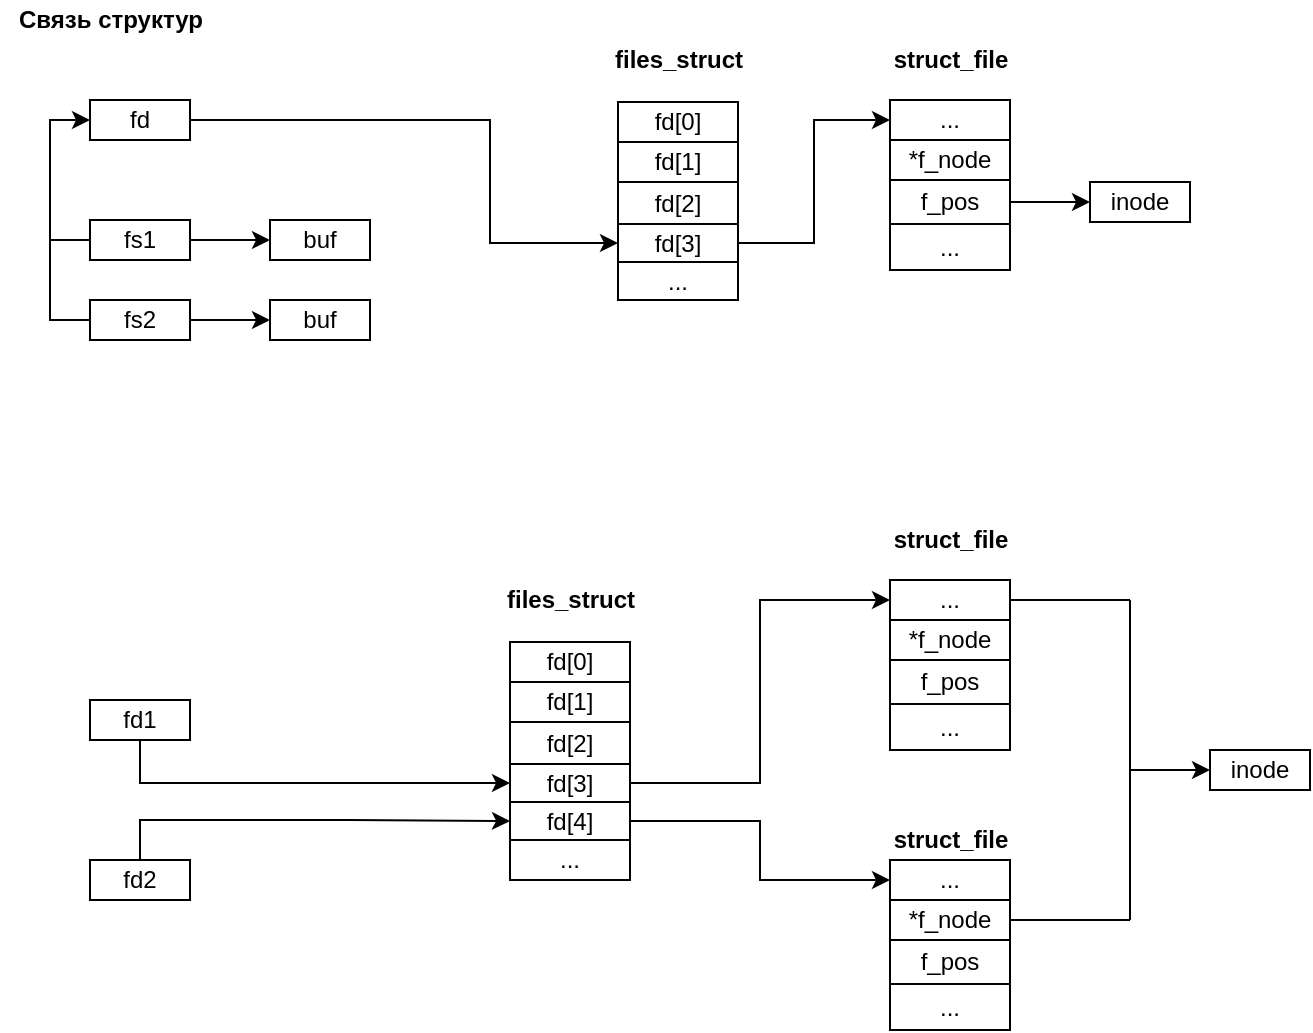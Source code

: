 <mxfile version="14.6.13" type="device" pages="3"><diagram id="2gVd70TaaGNS4dvdO2-e" name="Страница 1"><mxGraphModel dx="768" dy="448" grid="1" gridSize="10" guides="1" tooltips="1" connect="1" arrows="1" fold="1" page="1" pageScale="1" pageWidth="827" pageHeight="1169" math="0" shadow="0"><root><mxCell id="0"/><mxCell id="1" parent="0"/><mxCell id="AaHVjZUWRBwvO6a2Hzch-28" style="edgeStyle=orthogonalEdgeStyle;rounded=0;orthogonalLoop=1;jettySize=auto;html=1;entryX=0;entryY=0.5;entryDx=0;entryDy=0;" edge="1" parent="1" source="AaHVjZUWRBwvO6a2Hzch-1" target="AaHVjZUWRBwvO6a2Hzch-14"><mxGeometry relative="1" as="geometry"><Array as="points"><mxPoint x="320" y="90"/><mxPoint x="320" y="152"/></Array></mxGeometry></mxCell><mxCell id="AaHVjZUWRBwvO6a2Hzch-1" value="fd" style="rounded=0;whiteSpace=wrap;html=1;" vertex="1" parent="1"><mxGeometry x="120" y="80" width="50" height="20" as="geometry"/></mxCell><mxCell id="AaHVjZUWRBwvO6a2Hzch-31" style="edgeStyle=orthogonalEdgeStyle;rounded=0;orthogonalLoop=1;jettySize=auto;html=1;entryX=0;entryY=0.5;entryDx=0;entryDy=0;" edge="1" parent="1" source="AaHVjZUWRBwvO6a2Hzch-2" target="AaHVjZUWRBwvO6a2Hzch-3"><mxGeometry relative="1" as="geometry"/></mxCell><mxCell id="AaHVjZUWRBwvO6a2Hzch-2" value="fs1" style="rounded=0;whiteSpace=wrap;html=1;" vertex="1" parent="1"><mxGeometry x="120" y="140" width="50" height="20" as="geometry"/></mxCell><mxCell id="AaHVjZUWRBwvO6a2Hzch-3" value="buf" style="rounded=0;whiteSpace=wrap;html=1;" vertex="1" parent="1"><mxGeometry x="210" y="140" width="50" height="20" as="geometry"/></mxCell><mxCell id="AaHVjZUWRBwvO6a2Hzch-29" style="edgeStyle=orthogonalEdgeStyle;rounded=0;orthogonalLoop=1;jettySize=auto;html=1;entryX=0;entryY=0.5;entryDx=0;entryDy=0;" edge="1" parent="1" source="AaHVjZUWRBwvO6a2Hzch-4" target="AaHVjZUWRBwvO6a2Hzch-1"><mxGeometry relative="1" as="geometry"><Array as="points"><mxPoint x="100" y="190"/><mxPoint x="100" y="90"/></Array></mxGeometry></mxCell><mxCell id="AaHVjZUWRBwvO6a2Hzch-32" style="edgeStyle=orthogonalEdgeStyle;rounded=0;orthogonalLoop=1;jettySize=auto;html=1;entryX=0;entryY=0.5;entryDx=0;entryDy=0;" edge="1" parent="1" source="AaHVjZUWRBwvO6a2Hzch-4" target="AaHVjZUWRBwvO6a2Hzch-6"><mxGeometry relative="1" as="geometry"/></mxCell><mxCell id="AaHVjZUWRBwvO6a2Hzch-4" value="fs2" style="rounded=0;whiteSpace=wrap;html=1;" vertex="1" parent="1"><mxGeometry x="120" y="180" width="50" height="20" as="geometry"/></mxCell><mxCell id="AaHVjZUWRBwvO6a2Hzch-5" value="inode" style="rounded=0;whiteSpace=wrap;html=1;" vertex="1" parent="1"><mxGeometry x="620" y="121" width="50" height="20" as="geometry"/></mxCell><mxCell id="AaHVjZUWRBwvO6a2Hzch-6" value="buf" style="rounded=0;whiteSpace=wrap;html=1;" vertex="1" parent="1"><mxGeometry x="210" y="180" width="50" height="20" as="geometry"/></mxCell><mxCell id="AaHVjZUWRBwvO6a2Hzch-7" value="" style="shape=table;html=1;whiteSpace=wrap;startSize=0;container=1;collapsible=0;childLayout=tableLayout;" vertex="1" parent="1"><mxGeometry x="384" y="81" width="60" height="99" as="geometry"/></mxCell><mxCell id="AaHVjZUWRBwvO6a2Hzch-8" value="" style="shape=partialRectangle;html=1;whiteSpace=wrap;collapsible=0;dropTarget=0;pointerEvents=0;fillColor=none;top=0;left=0;bottom=0;right=0;points=[[0,0.5],[1,0.5]];portConstraint=eastwest;" vertex="1" parent="AaHVjZUWRBwvO6a2Hzch-7"><mxGeometry width="60" height="20" as="geometry"/></mxCell><mxCell id="AaHVjZUWRBwvO6a2Hzch-9" value="fd[0]" style="shape=partialRectangle;html=1;whiteSpace=wrap;connectable=0;overflow=hidden;fillColor=none;top=0;left=0;bottom=0;right=0;" vertex="1" parent="AaHVjZUWRBwvO6a2Hzch-8"><mxGeometry width="60" height="20" as="geometry"/></mxCell><mxCell id="AaHVjZUWRBwvO6a2Hzch-10" value="" style="shape=partialRectangle;html=1;whiteSpace=wrap;collapsible=0;dropTarget=0;pointerEvents=0;fillColor=none;top=0;left=0;bottom=0;right=0;points=[[0,0.5],[1,0.5]];portConstraint=eastwest;" vertex="1" parent="AaHVjZUWRBwvO6a2Hzch-7"><mxGeometry y="20" width="60" height="20" as="geometry"/></mxCell><mxCell id="AaHVjZUWRBwvO6a2Hzch-11" value="fd[1]" style="shape=partialRectangle;html=1;whiteSpace=wrap;connectable=0;overflow=hidden;fillColor=none;top=0;left=0;bottom=0;right=0;" vertex="1" parent="AaHVjZUWRBwvO6a2Hzch-10"><mxGeometry width="60" height="20" as="geometry"/></mxCell><mxCell id="AaHVjZUWRBwvO6a2Hzch-12" value="" style="shape=partialRectangle;html=1;whiteSpace=wrap;collapsible=0;dropTarget=0;pointerEvents=0;fillColor=none;top=0;left=0;bottom=0;right=0;points=[[0,0.5],[1,0.5]];portConstraint=eastwest;" vertex="1" parent="AaHVjZUWRBwvO6a2Hzch-7"><mxGeometry y="40" width="60" height="21" as="geometry"/></mxCell><mxCell id="AaHVjZUWRBwvO6a2Hzch-13" value="fd[2]" style="shape=partialRectangle;html=1;whiteSpace=wrap;connectable=0;overflow=hidden;fillColor=none;top=0;left=0;bottom=0;right=0;" vertex="1" parent="AaHVjZUWRBwvO6a2Hzch-12"><mxGeometry width="60" height="21" as="geometry"/></mxCell><mxCell id="AaHVjZUWRBwvO6a2Hzch-14" value="" style="shape=partialRectangle;html=1;whiteSpace=wrap;collapsible=0;dropTarget=0;pointerEvents=0;fillColor=none;top=0;left=0;bottom=0;right=0;points=[[0,0.5],[1,0.5]];portConstraint=eastwest;" vertex="1" parent="AaHVjZUWRBwvO6a2Hzch-7"><mxGeometry y="61" width="60" height="19" as="geometry"/></mxCell><mxCell id="AaHVjZUWRBwvO6a2Hzch-15" value="fd[3]" style="shape=partialRectangle;html=1;whiteSpace=wrap;connectable=0;overflow=hidden;fillColor=none;top=0;left=0;bottom=0;right=0;" vertex="1" parent="AaHVjZUWRBwvO6a2Hzch-14"><mxGeometry width="60" height="19" as="geometry"/></mxCell><mxCell id="AaHVjZUWRBwvO6a2Hzch-26" style="shape=partialRectangle;html=1;whiteSpace=wrap;collapsible=0;dropTarget=0;pointerEvents=0;fillColor=none;top=0;left=0;bottom=0;right=0;points=[[0,0.5],[1,0.5]];portConstraint=eastwest;" vertex="1" parent="AaHVjZUWRBwvO6a2Hzch-7"><mxGeometry y="80" width="60" height="19" as="geometry"/></mxCell><mxCell id="AaHVjZUWRBwvO6a2Hzch-27" value="..." style="shape=partialRectangle;html=1;whiteSpace=wrap;connectable=0;overflow=hidden;fillColor=none;top=0;left=0;bottom=0;right=0;" vertex="1" parent="AaHVjZUWRBwvO6a2Hzch-26"><mxGeometry width="60" height="19" as="geometry"/></mxCell><mxCell id="AaHVjZUWRBwvO6a2Hzch-30" value="" style="endArrow=none;html=1;" edge="1" parent="1"><mxGeometry width="50" height="50" relative="1" as="geometry"><mxPoint x="100" y="150" as="sourcePoint"/><mxPoint x="120" y="150" as="targetPoint"/></mxGeometry></mxCell><mxCell id="AaHVjZUWRBwvO6a2Hzch-33" value="" style="shape=table;html=1;whiteSpace=wrap;startSize=0;container=1;collapsible=0;childLayout=tableLayout;" vertex="1" parent="1"><mxGeometry x="520" y="80" width="60" height="85" as="geometry"/></mxCell><mxCell id="AaHVjZUWRBwvO6a2Hzch-34" value="" style="shape=partialRectangle;html=1;whiteSpace=wrap;collapsible=0;dropTarget=0;pointerEvents=0;fillColor=none;top=0;left=0;bottom=0;right=0;points=[[0,0.5],[1,0.5]];portConstraint=eastwest;" vertex="1" parent="AaHVjZUWRBwvO6a2Hzch-33"><mxGeometry width="60" height="20" as="geometry"/></mxCell><mxCell id="AaHVjZUWRBwvO6a2Hzch-35" value="..." style="shape=partialRectangle;html=1;whiteSpace=wrap;connectable=0;overflow=hidden;fillColor=none;top=0;left=0;bottom=0;right=0;" vertex="1" parent="AaHVjZUWRBwvO6a2Hzch-34"><mxGeometry width="60" height="20" as="geometry"/></mxCell><mxCell id="AaHVjZUWRBwvO6a2Hzch-36" value="" style="shape=partialRectangle;html=1;whiteSpace=wrap;collapsible=0;dropTarget=0;pointerEvents=0;fillColor=none;top=0;left=0;bottom=0;right=0;points=[[0,0.5],[1,0.5]];portConstraint=eastwest;" vertex="1" parent="AaHVjZUWRBwvO6a2Hzch-33"><mxGeometry y="20" width="60" height="20" as="geometry"/></mxCell><mxCell id="AaHVjZUWRBwvO6a2Hzch-37" value="*f_node" style="shape=partialRectangle;html=1;whiteSpace=wrap;connectable=0;overflow=hidden;fillColor=none;top=0;left=0;bottom=0;right=0;" vertex="1" parent="AaHVjZUWRBwvO6a2Hzch-36"><mxGeometry width="60" height="20" as="geometry"/></mxCell><mxCell id="AaHVjZUWRBwvO6a2Hzch-38" value="" style="shape=partialRectangle;html=1;whiteSpace=wrap;collapsible=0;dropTarget=0;pointerEvents=0;fillColor=none;top=0;left=0;bottom=0;right=0;points=[[0,0.5],[1,0.5]];portConstraint=eastwest;" vertex="1" parent="AaHVjZUWRBwvO6a2Hzch-33"><mxGeometry y="40" width="60" height="22" as="geometry"/></mxCell><mxCell id="AaHVjZUWRBwvO6a2Hzch-39" value="f_pos" style="shape=partialRectangle;html=1;whiteSpace=wrap;connectable=0;overflow=hidden;fillColor=none;top=0;left=0;bottom=0;right=0;" vertex="1" parent="AaHVjZUWRBwvO6a2Hzch-38"><mxGeometry width="60" height="22" as="geometry"/></mxCell><mxCell id="AaHVjZUWRBwvO6a2Hzch-40" value="" style="shape=partialRectangle;html=1;whiteSpace=wrap;collapsible=0;dropTarget=0;pointerEvents=0;fillColor=none;top=0;left=0;bottom=0;right=0;points=[[0,0.5],[1,0.5]];portConstraint=eastwest;" vertex="1" parent="AaHVjZUWRBwvO6a2Hzch-33"><mxGeometry y="62" width="60" height="23" as="geometry"/></mxCell><mxCell id="AaHVjZUWRBwvO6a2Hzch-41" value="..." style="shape=partialRectangle;html=1;whiteSpace=wrap;connectable=0;overflow=hidden;fillColor=none;top=0;left=0;bottom=0;right=0;" vertex="1" parent="AaHVjZUWRBwvO6a2Hzch-40"><mxGeometry width="60" height="23" as="geometry"/></mxCell><mxCell id="AaHVjZUWRBwvO6a2Hzch-42" style="edgeStyle=orthogonalEdgeStyle;rounded=0;orthogonalLoop=1;jettySize=auto;html=1;entryX=0;entryY=0.5;entryDx=0;entryDy=0;" edge="1" parent="1" source="AaHVjZUWRBwvO6a2Hzch-14" target="AaHVjZUWRBwvO6a2Hzch-34"><mxGeometry relative="1" as="geometry"/></mxCell><mxCell id="AaHVjZUWRBwvO6a2Hzch-43" style="edgeStyle=orthogonalEdgeStyle;rounded=0;orthogonalLoop=1;jettySize=auto;html=1;entryX=0;entryY=0.5;entryDx=0;entryDy=0;" edge="1" parent="1" source="AaHVjZUWRBwvO6a2Hzch-38" target="AaHVjZUWRBwvO6a2Hzch-5"><mxGeometry relative="1" as="geometry"/></mxCell><mxCell id="AaHVjZUWRBwvO6a2Hzch-44" value="&lt;b&gt;files_struct&lt;/b&gt;" style="text;html=1;align=center;verticalAlign=middle;resizable=0;points=[];autosize=1;strokeColor=none;" vertex="1" parent="1"><mxGeometry x="374" y="50" width="80" height="20" as="geometry"/></mxCell><mxCell id="AaHVjZUWRBwvO6a2Hzch-45" value="&lt;b&gt;struct_file&lt;/b&gt;" style="text;html=1;align=center;verticalAlign=middle;resizable=0;points=[];autosize=1;strokeColor=none;" vertex="1" parent="1"><mxGeometry x="515" y="50" width="70" height="20" as="geometry"/></mxCell><mxCell id="AaHVjZUWRBwvO6a2Hzch-46" value="&lt;b&gt;Связь структур&lt;/b&gt;" style="text;html=1;align=center;verticalAlign=middle;resizable=0;points=[];autosize=1;strokeColor=none;" vertex="1" parent="1"><mxGeometry x="75" y="30" width="110" height="20" as="geometry"/></mxCell><mxCell id="YyN46h5gUChqeuRKcCff-2" value="" style="shape=table;html=1;whiteSpace=wrap;startSize=0;container=1;collapsible=0;childLayout=tableLayout;" vertex="1" parent="1"><mxGeometry x="520" y="320" width="60" height="85" as="geometry"/></mxCell><mxCell id="YyN46h5gUChqeuRKcCff-3" value="" style="shape=partialRectangle;html=1;whiteSpace=wrap;collapsible=0;dropTarget=0;pointerEvents=0;fillColor=none;top=0;left=0;bottom=0;right=0;points=[[0,0.5],[1,0.5]];portConstraint=eastwest;" vertex="1" parent="YyN46h5gUChqeuRKcCff-2"><mxGeometry width="60" height="20" as="geometry"/></mxCell><mxCell id="YyN46h5gUChqeuRKcCff-4" value="..." style="shape=partialRectangle;html=1;whiteSpace=wrap;connectable=0;overflow=hidden;fillColor=none;top=0;left=0;bottom=0;right=0;" vertex="1" parent="YyN46h5gUChqeuRKcCff-3"><mxGeometry width="60" height="20" as="geometry"/></mxCell><mxCell id="YyN46h5gUChqeuRKcCff-5" value="" style="shape=partialRectangle;html=1;whiteSpace=wrap;collapsible=0;dropTarget=0;pointerEvents=0;fillColor=none;top=0;left=0;bottom=0;right=0;points=[[0,0.5],[1,0.5]];portConstraint=eastwest;" vertex="1" parent="YyN46h5gUChqeuRKcCff-2"><mxGeometry y="20" width="60" height="20" as="geometry"/></mxCell><mxCell id="YyN46h5gUChqeuRKcCff-6" value="*f_node" style="shape=partialRectangle;html=1;whiteSpace=wrap;connectable=0;overflow=hidden;fillColor=none;top=0;left=0;bottom=0;right=0;" vertex="1" parent="YyN46h5gUChqeuRKcCff-5"><mxGeometry width="60" height="20" as="geometry"/></mxCell><mxCell id="YyN46h5gUChqeuRKcCff-7" value="" style="shape=partialRectangle;html=1;whiteSpace=wrap;collapsible=0;dropTarget=0;pointerEvents=0;fillColor=none;top=0;left=0;bottom=0;right=0;points=[[0,0.5],[1,0.5]];portConstraint=eastwest;" vertex="1" parent="YyN46h5gUChqeuRKcCff-2"><mxGeometry y="40" width="60" height="22" as="geometry"/></mxCell><mxCell id="YyN46h5gUChqeuRKcCff-8" value="f_pos" style="shape=partialRectangle;html=1;whiteSpace=wrap;connectable=0;overflow=hidden;fillColor=none;top=0;left=0;bottom=0;right=0;" vertex="1" parent="YyN46h5gUChqeuRKcCff-7"><mxGeometry width="60" height="22" as="geometry"/></mxCell><mxCell id="YyN46h5gUChqeuRKcCff-9" value="" style="shape=partialRectangle;html=1;whiteSpace=wrap;collapsible=0;dropTarget=0;pointerEvents=0;fillColor=none;top=0;left=0;bottom=0;right=0;points=[[0,0.5],[1,0.5]];portConstraint=eastwest;" vertex="1" parent="YyN46h5gUChqeuRKcCff-2"><mxGeometry y="62" width="60" height="23" as="geometry"/></mxCell><mxCell id="YyN46h5gUChqeuRKcCff-10" value="..." style="shape=partialRectangle;html=1;whiteSpace=wrap;connectable=0;overflow=hidden;fillColor=none;top=0;left=0;bottom=0;right=0;" vertex="1" parent="YyN46h5gUChqeuRKcCff-9"><mxGeometry width="60" height="23" as="geometry"/></mxCell><mxCell id="YyN46h5gUChqeuRKcCff-12" value="" style="shape=table;html=1;whiteSpace=wrap;startSize=0;container=1;collapsible=0;childLayout=tableLayout;" vertex="1" parent="1"><mxGeometry x="520" y="460" width="60" height="85" as="geometry"/></mxCell><mxCell id="YyN46h5gUChqeuRKcCff-13" value="" style="shape=partialRectangle;html=1;whiteSpace=wrap;collapsible=0;dropTarget=0;pointerEvents=0;fillColor=none;top=0;left=0;bottom=0;right=0;points=[[0,0.5],[1,0.5]];portConstraint=eastwest;" vertex="1" parent="YyN46h5gUChqeuRKcCff-12"><mxGeometry width="60" height="20" as="geometry"/></mxCell><mxCell id="YyN46h5gUChqeuRKcCff-14" value="..." style="shape=partialRectangle;html=1;whiteSpace=wrap;connectable=0;overflow=hidden;fillColor=none;top=0;left=0;bottom=0;right=0;" vertex="1" parent="YyN46h5gUChqeuRKcCff-13"><mxGeometry width="60" height="20" as="geometry"/></mxCell><mxCell id="YyN46h5gUChqeuRKcCff-15" value="" style="shape=partialRectangle;html=1;whiteSpace=wrap;collapsible=0;dropTarget=0;pointerEvents=0;fillColor=none;top=0;left=0;bottom=0;right=0;points=[[0,0.5],[1,0.5]];portConstraint=eastwest;" vertex="1" parent="YyN46h5gUChqeuRKcCff-12"><mxGeometry y="20" width="60" height="20" as="geometry"/></mxCell><mxCell id="YyN46h5gUChqeuRKcCff-16" value="*f_node" style="shape=partialRectangle;html=1;whiteSpace=wrap;connectable=0;overflow=hidden;fillColor=none;top=0;left=0;bottom=0;right=0;" vertex="1" parent="YyN46h5gUChqeuRKcCff-15"><mxGeometry width="60" height="20" as="geometry"/></mxCell><mxCell id="YyN46h5gUChqeuRKcCff-17" value="" style="shape=partialRectangle;html=1;whiteSpace=wrap;collapsible=0;dropTarget=0;pointerEvents=0;fillColor=none;top=0;left=0;bottom=0;right=0;points=[[0,0.5],[1,0.5]];portConstraint=eastwest;" vertex="1" parent="YyN46h5gUChqeuRKcCff-12"><mxGeometry y="40" width="60" height="22" as="geometry"/></mxCell><mxCell id="YyN46h5gUChqeuRKcCff-18" value="f_pos" style="shape=partialRectangle;html=1;whiteSpace=wrap;connectable=0;overflow=hidden;fillColor=none;top=0;left=0;bottom=0;right=0;" vertex="1" parent="YyN46h5gUChqeuRKcCff-17"><mxGeometry width="60" height="22" as="geometry"/></mxCell><mxCell id="YyN46h5gUChqeuRKcCff-19" value="" style="shape=partialRectangle;html=1;whiteSpace=wrap;collapsible=0;dropTarget=0;pointerEvents=0;fillColor=none;top=0;left=0;bottom=0;right=0;points=[[0,0.5],[1,0.5]];portConstraint=eastwest;" vertex="1" parent="YyN46h5gUChqeuRKcCff-12"><mxGeometry y="62" width="60" height="23" as="geometry"/></mxCell><mxCell id="YyN46h5gUChqeuRKcCff-20" value="..." style="shape=partialRectangle;html=1;whiteSpace=wrap;connectable=0;overflow=hidden;fillColor=none;top=0;left=0;bottom=0;right=0;" vertex="1" parent="YyN46h5gUChqeuRKcCff-19"><mxGeometry width="60" height="23" as="geometry"/></mxCell><mxCell id="YyN46h5gUChqeuRKcCff-22" value="&lt;b&gt;struct_file&lt;/b&gt;" style="text;html=1;align=center;verticalAlign=middle;resizable=0;points=[];autosize=1;strokeColor=none;" vertex="1" parent="1"><mxGeometry x="515" y="290" width="70" height="20" as="geometry"/></mxCell><mxCell id="YyN46h5gUChqeuRKcCff-23" value="&lt;b&gt;struct_file&lt;/b&gt;" style="text;html=1;align=center;verticalAlign=middle;resizable=0;points=[];autosize=1;strokeColor=none;" vertex="1" parent="1"><mxGeometry x="515" y="440" width="70" height="20" as="geometry"/></mxCell><mxCell id="YyN46h5gUChqeuRKcCff-24" value="" style="shape=table;html=1;whiteSpace=wrap;startSize=0;container=1;collapsible=0;childLayout=tableLayout;" vertex="1" parent="1"><mxGeometry x="330" y="351" width="60" height="119" as="geometry"/></mxCell><mxCell id="YyN46h5gUChqeuRKcCff-25" value="" style="shape=partialRectangle;html=1;whiteSpace=wrap;collapsible=0;dropTarget=0;pointerEvents=0;fillColor=none;top=0;left=0;bottom=0;right=0;points=[[0,0.5],[1,0.5]];portConstraint=eastwest;" vertex="1" parent="YyN46h5gUChqeuRKcCff-24"><mxGeometry width="60" height="20" as="geometry"/></mxCell><mxCell id="YyN46h5gUChqeuRKcCff-26" value="fd[0]" style="shape=partialRectangle;html=1;whiteSpace=wrap;connectable=0;overflow=hidden;fillColor=none;top=0;left=0;bottom=0;right=0;" vertex="1" parent="YyN46h5gUChqeuRKcCff-25"><mxGeometry width="60" height="20" as="geometry"/></mxCell><mxCell id="YyN46h5gUChqeuRKcCff-27" value="" style="shape=partialRectangle;html=1;whiteSpace=wrap;collapsible=0;dropTarget=0;pointerEvents=0;fillColor=none;top=0;left=0;bottom=0;right=0;points=[[0,0.5],[1,0.5]];portConstraint=eastwest;" vertex="1" parent="YyN46h5gUChqeuRKcCff-24"><mxGeometry y="20" width="60" height="20" as="geometry"/></mxCell><mxCell id="YyN46h5gUChqeuRKcCff-28" value="fd[1]" style="shape=partialRectangle;html=1;whiteSpace=wrap;connectable=0;overflow=hidden;fillColor=none;top=0;left=0;bottom=0;right=0;" vertex="1" parent="YyN46h5gUChqeuRKcCff-27"><mxGeometry width="60" height="20" as="geometry"/></mxCell><mxCell id="YyN46h5gUChqeuRKcCff-29" value="" style="shape=partialRectangle;html=1;whiteSpace=wrap;collapsible=0;dropTarget=0;pointerEvents=0;fillColor=none;top=0;left=0;bottom=0;right=0;points=[[0,0.5],[1,0.5]];portConstraint=eastwest;" vertex="1" parent="YyN46h5gUChqeuRKcCff-24"><mxGeometry y="40" width="60" height="21" as="geometry"/></mxCell><mxCell id="YyN46h5gUChqeuRKcCff-30" value="fd[2]" style="shape=partialRectangle;html=1;whiteSpace=wrap;connectable=0;overflow=hidden;fillColor=none;top=0;left=0;bottom=0;right=0;" vertex="1" parent="YyN46h5gUChqeuRKcCff-29"><mxGeometry width="60" height="21" as="geometry"/></mxCell><mxCell id="YyN46h5gUChqeuRKcCff-31" value="" style="shape=partialRectangle;html=1;whiteSpace=wrap;collapsible=0;dropTarget=0;pointerEvents=0;fillColor=none;top=0;left=0;bottom=0;right=0;points=[[0,0.5],[1,0.5]];portConstraint=eastwest;" vertex="1" parent="YyN46h5gUChqeuRKcCff-24"><mxGeometry y="61" width="60" height="19" as="geometry"/></mxCell><mxCell id="YyN46h5gUChqeuRKcCff-32" value="fd[3]" style="shape=partialRectangle;html=1;whiteSpace=wrap;connectable=0;overflow=hidden;fillColor=none;top=0;left=0;bottom=0;right=0;" vertex="1" parent="YyN46h5gUChqeuRKcCff-31"><mxGeometry width="60" height="19" as="geometry"/></mxCell><mxCell id="YyN46h5gUChqeuRKcCff-33" style="shape=partialRectangle;html=1;whiteSpace=wrap;collapsible=0;dropTarget=0;pointerEvents=0;fillColor=none;top=0;left=0;bottom=0;right=0;points=[[0,0.5],[1,0.5]];portConstraint=eastwest;" vertex="1" parent="YyN46h5gUChqeuRKcCff-24"><mxGeometry y="80" width="60" height="19" as="geometry"/></mxCell><mxCell id="YyN46h5gUChqeuRKcCff-34" value="fd[4]" style="shape=partialRectangle;html=1;whiteSpace=wrap;connectable=0;overflow=hidden;fillColor=none;top=0;left=0;bottom=0;right=0;" vertex="1" parent="YyN46h5gUChqeuRKcCff-33"><mxGeometry width="60" height="19" as="geometry"/></mxCell><mxCell id="YyN46h5gUChqeuRKcCff-36" style="shape=partialRectangle;html=1;whiteSpace=wrap;collapsible=0;dropTarget=0;pointerEvents=0;fillColor=none;top=0;left=0;bottom=0;right=0;points=[[0,0.5],[1,0.5]];portConstraint=eastwest;" vertex="1" parent="YyN46h5gUChqeuRKcCff-24"><mxGeometry y="99" width="60" height="20" as="geometry"/></mxCell><mxCell id="YyN46h5gUChqeuRKcCff-37" value="..." style="shape=partialRectangle;html=1;whiteSpace=wrap;connectable=0;overflow=hidden;fillColor=none;top=0;left=0;bottom=0;right=0;" vertex="1" parent="YyN46h5gUChqeuRKcCff-36"><mxGeometry width="60" height="20" as="geometry"/></mxCell><mxCell id="YyN46h5gUChqeuRKcCff-35" value="&lt;b&gt;files_struct&lt;/b&gt;" style="text;html=1;align=center;verticalAlign=middle;resizable=0;points=[];autosize=1;strokeColor=none;" vertex="1" parent="1"><mxGeometry x="320" y="320" width="80" height="20" as="geometry"/></mxCell><mxCell id="YyN46h5gUChqeuRKcCff-38" style="edgeStyle=orthogonalEdgeStyle;rounded=0;orthogonalLoop=1;jettySize=auto;html=1;entryX=0;entryY=0.5;entryDx=0;entryDy=0;" edge="1" parent="1" source="YyN46h5gUChqeuRKcCff-31" target="YyN46h5gUChqeuRKcCff-3"><mxGeometry relative="1" as="geometry"/></mxCell><mxCell id="YyN46h5gUChqeuRKcCff-39" style="edgeStyle=orthogonalEdgeStyle;rounded=0;orthogonalLoop=1;jettySize=auto;html=1;entryX=0;entryY=0.5;entryDx=0;entryDy=0;" edge="1" parent="1" source="YyN46h5gUChqeuRKcCff-33" target="YyN46h5gUChqeuRKcCff-13"><mxGeometry relative="1" as="geometry"/></mxCell><mxCell id="YyN46h5gUChqeuRKcCff-40" value="inode" style="rounded=0;whiteSpace=wrap;html=1;" vertex="1" parent="1"><mxGeometry x="680" y="405" width="50" height="20" as="geometry"/></mxCell><mxCell id="YyN46h5gUChqeuRKcCff-41" value="" style="endArrow=none;html=1;" edge="1" parent="1"><mxGeometry width="50" height="50" relative="1" as="geometry"><mxPoint x="640" y="490" as="sourcePoint"/><mxPoint x="640" y="330" as="targetPoint"/></mxGeometry></mxCell><mxCell id="YyN46h5gUChqeuRKcCff-42" value="" style="endArrow=none;html=1;exitX=1;exitY=0.5;exitDx=0;exitDy=0;" edge="1" parent="1" source="YyN46h5gUChqeuRKcCff-3"><mxGeometry width="50" height="50" relative="1" as="geometry"><mxPoint x="380" y="410" as="sourcePoint"/><mxPoint x="640" y="330" as="targetPoint"/></mxGeometry></mxCell><mxCell id="YyN46h5gUChqeuRKcCff-43" value="" style="endArrow=none;html=1;exitX=1;exitY=0.5;exitDx=0;exitDy=0;" edge="1" parent="1" source="YyN46h5gUChqeuRKcCff-15"><mxGeometry width="50" height="50" relative="1" as="geometry"><mxPoint x="380" y="410" as="sourcePoint"/><mxPoint x="640" y="490" as="targetPoint"/></mxGeometry></mxCell><mxCell id="YyN46h5gUChqeuRKcCff-44" value="" style="endArrow=classic;html=1;entryX=0;entryY=0.5;entryDx=0;entryDy=0;" edge="1" parent="1" target="YyN46h5gUChqeuRKcCff-40"><mxGeometry width="50" height="50" relative="1" as="geometry"><mxPoint x="640" y="415" as="sourcePoint"/><mxPoint x="430" y="360" as="targetPoint"/></mxGeometry></mxCell><mxCell id="YyN46h5gUChqeuRKcCff-47" style="edgeStyle=orthogonalEdgeStyle;rounded=0;orthogonalLoop=1;jettySize=auto;html=1;entryX=0;entryY=0.5;entryDx=0;entryDy=0;" edge="1" parent="1" source="YyN46h5gUChqeuRKcCff-45" target="YyN46h5gUChqeuRKcCff-31"><mxGeometry relative="1" as="geometry"/></mxCell><mxCell id="YyN46h5gUChqeuRKcCff-45" value="fd1" style="rounded=0;whiteSpace=wrap;html=1;" vertex="1" parent="1"><mxGeometry x="120" y="380" width="50" height="20" as="geometry"/></mxCell><mxCell id="YyN46h5gUChqeuRKcCff-50" style="edgeStyle=orthogonalEdgeStyle;rounded=0;orthogonalLoop=1;jettySize=auto;html=1;entryX=0;entryY=0.5;entryDx=0;entryDy=0;" edge="1" parent="1" source="YyN46h5gUChqeuRKcCff-46" target="YyN46h5gUChqeuRKcCff-33"><mxGeometry relative="1" as="geometry"/></mxCell><mxCell id="YyN46h5gUChqeuRKcCff-46" value="fd2" style="rounded=0;whiteSpace=wrap;html=1;" vertex="1" parent="1"><mxGeometry x="120" y="460" width="50" height="20" as="geometry"/></mxCell></root></mxGraphModel></diagram><diagram id="_jDEtK0IEacLkQ5A6TIh" name="Страница 2"><mxGraphModel dx="768" dy="448" grid="1" gridSize="10" guides="1" tooltips="1" connect="1" arrows="1" fold="1" page="1" pageScale="1" pageWidth="827" pageHeight="1169" math="0" shadow="0"><root><mxCell id="YLFgnOmiSKRSBoa29fI1-0"/><mxCell id="YLFgnOmiSKRSBoa29fI1-1" parent="YLFgnOmiSKRSBoa29fI1-0"/><mxCell id="bZ3h3hVqe6BN7WLxHszB-0" value="" style="shape=table;html=1;whiteSpace=wrap;startSize=0;container=1;collapsible=0;childLayout=tableLayout;" vertex="1" parent="YLFgnOmiSKRSBoa29fI1-1"><mxGeometry x="630" y="320" width="60" height="85" as="geometry"/></mxCell><mxCell id="bZ3h3hVqe6BN7WLxHszB-1" value="" style="shape=partialRectangle;html=1;whiteSpace=wrap;collapsible=0;dropTarget=0;pointerEvents=0;fillColor=none;top=0;left=0;bottom=0;right=0;points=[[0,0.5],[1,0.5]];portConstraint=eastwest;" vertex="1" parent="bZ3h3hVqe6BN7WLxHszB-0"><mxGeometry width="60" height="20" as="geometry"/></mxCell><mxCell id="bZ3h3hVqe6BN7WLxHszB-2" value="..." style="shape=partialRectangle;html=1;whiteSpace=wrap;connectable=0;overflow=hidden;fillColor=none;top=0;left=0;bottom=0;right=0;" vertex="1" parent="bZ3h3hVqe6BN7WLxHszB-1"><mxGeometry width="60" height="20" as="geometry"/></mxCell><mxCell id="bZ3h3hVqe6BN7WLxHszB-3" value="" style="shape=partialRectangle;html=1;whiteSpace=wrap;collapsible=0;dropTarget=0;pointerEvents=0;fillColor=none;top=0;left=0;bottom=0;right=0;points=[[0,0.5],[1,0.5]];portConstraint=eastwest;" vertex="1" parent="bZ3h3hVqe6BN7WLxHszB-0"><mxGeometry y="20" width="60" height="20" as="geometry"/></mxCell><mxCell id="bZ3h3hVqe6BN7WLxHszB-4" value="*f_node" style="shape=partialRectangle;html=1;whiteSpace=wrap;connectable=0;overflow=hidden;fillColor=none;top=0;left=0;bottom=0;right=0;" vertex="1" parent="bZ3h3hVqe6BN7WLxHszB-3"><mxGeometry width="60" height="20" as="geometry"/></mxCell><mxCell id="bZ3h3hVqe6BN7WLxHszB-5" value="" style="shape=partialRectangle;html=1;whiteSpace=wrap;collapsible=0;dropTarget=0;pointerEvents=0;fillColor=none;top=0;left=0;bottom=0;right=0;points=[[0,0.5],[1,0.5]];portConstraint=eastwest;" vertex="1" parent="bZ3h3hVqe6BN7WLxHszB-0"><mxGeometry y="40" width="60" height="22" as="geometry"/></mxCell><mxCell id="bZ3h3hVqe6BN7WLxHszB-6" value="f_pos" style="shape=partialRectangle;html=1;whiteSpace=wrap;connectable=0;overflow=hidden;fillColor=none;top=0;left=0;bottom=0;right=0;" vertex="1" parent="bZ3h3hVqe6BN7WLxHszB-5"><mxGeometry width="60" height="22" as="geometry"/></mxCell><mxCell id="bZ3h3hVqe6BN7WLxHszB-7" value="" style="shape=partialRectangle;html=1;whiteSpace=wrap;collapsible=0;dropTarget=0;pointerEvents=0;fillColor=none;top=0;left=0;bottom=0;right=0;points=[[0,0.5],[1,0.5]];portConstraint=eastwest;" vertex="1" parent="bZ3h3hVqe6BN7WLxHszB-0"><mxGeometry y="62" width="60" height="23" as="geometry"/></mxCell><mxCell id="bZ3h3hVqe6BN7WLxHszB-8" value="..." style="shape=partialRectangle;html=1;whiteSpace=wrap;connectable=0;overflow=hidden;fillColor=none;top=0;left=0;bottom=0;right=0;" vertex="1" parent="bZ3h3hVqe6BN7WLxHszB-7"><mxGeometry width="60" height="23" as="geometry"/></mxCell><mxCell id="bZ3h3hVqe6BN7WLxHszB-9" value="" style="shape=table;html=1;whiteSpace=wrap;startSize=0;container=1;collapsible=0;childLayout=tableLayout;" vertex="1" parent="YLFgnOmiSKRSBoa29fI1-1"><mxGeometry x="630" y="460" width="60" height="85" as="geometry"/></mxCell><mxCell id="bZ3h3hVqe6BN7WLxHszB-10" value="" style="shape=partialRectangle;html=1;whiteSpace=wrap;collapsible=0;dropTarget=0;pointerEvents=0;fillColor=none;top=0;left=0;bottom=0;right=0;points=[[0,0.5],[1,0.5]];portConstraint=eastwest;" vertex="1" parent="bZ3h3hVqe6BN7WLxHszB-9"><mxGeometry width="60" height="20" as="geometry"/></mxCell><mxCell id="bZ3h3hVqe6BN7WLxHszB-11" value="..." style="shape=partialRectangle;html=1;whiteSpace=wrap;connectable=0;overflow=hidden;fillColor=none;top=0;left=0;bottom=0;right=0;" vertex="1" parent="bZ3h3hVqe6BN7WLxHszB-10"><mxGeometry width="60" height="20" as="geometry"/></mxCell><mxCell id="bZ3h3hVqe6BN7WLxHszB-12" value="" style="shape=partialRectangle;html=1;whiteSpace=wrap;collapsible=0;dropTarget=0;pointerEvents=0;fillColor=none;top=0;left=0;bottom=0;right=0;points=[[0,0.5],[1,0.5]];portConstraint=eastwest;" vertex="1" parent="bZ3h3hVqe6BN7WLxHszB-9"><mxGeometry y="20" width="60" height="20" as="geometry"/></mxCell><mxCell id="bZ3h3hVqe6BN7WLxHszB-13" value="*f_node" style="shape=partialRectangle;html=1;whiteSpace=wrap;connectable=0;overflow=hidden;fillColor=none;top=0;left=0;bottom=0;right=0;" vertex="1" parent="bZ3h3hVqe6BN7WLxHszB-12"><mxGeometry width="60" height="20" as="geometry"/></mxCell><mxCell id="bZ3h3hVqe6BN7WLxHszB-14" value="" style="shape=partialRectangle;html=1;whiteSpace=wrap;collapsible=0;dropTarget=0;pointerEvents=0;fillColor=none;top=0;left=0;bottom=0;right=0;points=[[0,0.5],[1,0.5]];portConstraint=eastwest;" vertex="1" parent="bZ3h3hVqe6BN7WLxHszB-9"><mxGeometry y="40" width="60" height="22" as="geometry"/></mxCell><mxCell id="bZ3h3hVqe6BN7WLxHszB-15" value="f_pos" style="shape=partialRectangle;html=1;whiteSpace=wrap;connectable=0;overflow=hidden;fillColor=none;top=0;left=0;bottom=0;right=0;" vertex="1" parent="bZ3h3hVqe6BN7WLxHszB-14"><mxGeometry width="60" height="22" as="geometry"/></mxCell><mxCell id="bZ3h3hVqe6BN7WLxHszB-16" value="" style="shape=partialRectangle;html=1;whiteSpace=wrap;collapsible=0;dropTarget=0;pointerEvents=0;fillColor=none;top=0;left=0;bottom=0;right=0;points=[[0,0.5],[1,0.5]];portConstraint=eastwest;" vertex="1" parent="bZ3h3hVqe6BN7WLxHszB-9"><mxGeometry y="62" width="60" height="23" as="geometry"/></mxCell><mxCell id="bZ3h3hVqe6BN7WLxHszB-17" value="..." style="shape=partialRectangle;html=1;whiteSpace=wrap;connectable=0;overflow=hidden;fillColor=none;top=0;left=0;bottom=0;right=0;" vertex="1" parent="bZ3h3hVqe6BN7WLxHszB-16"><mxGeometry width="60" height="23" as="geometry"/></mxCell><mxCell id="bZ3h3hVqe6BN7WLxHszB-18" value="&lt;b&gt;struct_file&lt;/b&gt;" style="text;html=1;align=center;verticalAlign=middle;resizable=0;points=[];autosize=1;strokeColor=none;" vertex="1" parent="YLFgnOmiSKRSBoa29fI1-1"><mxGeometry x="625" y="290" width="70" height="20" as="geometry"/></mxCell><mxCell id="bZ3h3hVqe6BN7WLxHszB-19" value="&lt;b&gt;struct_file&lt;/b&gt;" style="text;html=1;align=center;verticalAlign=middle;resizable=0;points=[];autosize=1;strokeColor=none;" vertex="1" parent="YLFgnOmiSKRSBoa29fI1-1"><mxGeometry x="625" y="440" width="70" height="20" as="geometry"/></mxCell><mxCell id="bZ3h3hVqe6BN7WLxHszB-20" value="" style="shape=table;html=1;whiteSpace=wrap;startSize=0;container=1;collapsible=0;childLayout=tableLayout;" vertex="1" parent="YLFgnOmiSKRSBoa29fI1-1"><mxGeometry x="440" y="351" width="60" height="119" as="geometry"/></mxCell><mxCell id="bZ3h3hVqe6BN7WLxHszB-21" value="" style="shape=partialRectangle;html=1;whiteSpace=wrap;collapsible=0;dropTarget=0;pointerEvents=0;fillColor=none;top=0;left=0;bottom=0;right=0;points=[[0,0.5],[1,0.5]];portConstraint=eastwest;" vertex="1" parent="bZ3h3hVqe6BN7WLxHszB-20"><mxGeometry width="60" height="20" as="geometry"/></mxCell><mxCell id="bZ3h3hVqe6BN7WLxHszB-22" value="fd[0]" style="shape=partialRectangle;html=1;whiteSpace=wrap;connectable=0;overflow=hidden;fillColor=none;top=0;left=0;bottom=0;right=0;" vertex="1" parent="bZ3h3hVqe6BN7WLxHszB-21"><mxGeometry width="60" height="20" as="geometry"/></mxCell><mxCell id="bZ3h3hVqe6BN7WLxHszB-23" value="" style="shape=partialRectangle;html=1;whiteSpace=wrap;collapsible=0;dropTarget=0;pointerEvents=0;fillColor=none;top=0;left=0;bottom=0;right=0;points=[[0,0.5],[1,0.5]];portConstraint=eastwest;" vertex="1" parent="bZ3h3hVqe6BN7WLxHszB-20"><mxGeometry y="20" width="60" height="20" as="geometry"/></mxCell><mxCell id="bZ3h3hVqe6BN7WLxHszB-24" value="fd[1]" style="shape=partialRectangle;html=1;whiteSpace=wrap;connectable=0;overflow=hidden;fillColor=none;top=0;left=0;bottom=0;right=0;" vertex="1" parent="bZ3h3hVqe6BN7WLxHszB-23"><mxGeometry width="60" height="20" as="geometry"/></mxCell><mxCell id="bZ3h3hVqe6BN7WLxHszB-25" value="" style="shape=partialRectangle;html=1;whiteSpace=wrap;collapsible=0;dropTarget=0;pointerEvents=0;fillColor=none;top=0;left=0;bottom=0;right=0;points=[[0,0.5],[1,0.5]];portConstraint=eastwest;" vertex="1" parent="bZ3h3hVqe6BN7WLxHszB-20"><mxGeometry y="40" width="60" height="21" as="geometry"/></mxCell><mxCell id="bZ3h3hVqe6BN7WLxHszB-26" value="fd[2]" style="shape=partialRectangle;html=1;whiteSpace=wrap;connectable=0;overflow=hidden;fillColor=none;top=0;left=0;bottom=0;right=0;" vertex="1" parent="bZ3h3hVqe6BN7WLxHszB-25"><mxGeometry width="60" height="21" as="geometry"/></mxCell><mxCell id="bZ3h3hVqe6BN7WLxHszB-27" value="" style="shape=partialRectangle;html=1;whiteSpace=wrap;collapsible=0;dropTarget=0;pointerEvents=0;fillColor=none;top=0;left=0;bottom=0;right=0;points=[[0,0.5],[1,0.5]];portConstraint=eastwest;" vertex="1" parent="bZ3h3hVqe6BN7WLxHszB-20"><mxGeometry y="61" width="60" height="19" as="geometry"/></mxCell><mxCell id="bZ3h3hVqe6BN7WLxHszB-28" value="fd[3]" style="shape=partialRectangle;html=1;whiteSpace=wrap;connectable=0;overflow=hidden;fillColor=none;top=0;left=0;bottom=0;right=0;" vertex="1" parent="bZ3h3hVqe6BN7WLxHszB-27"><mxGeometry width="60" height="19" as="geometry"/></mxCell><mxCell id="bZ3h3hVqe6BN7WLxHszB-29" style="shape=partialRectangle;html=1;whiteSpace=wrap;collapsible=0;dropTarget=0;pointerEvents=0;fillColor=none;top=0;left=0;bottom=0;right=0;points=[[0,0.5],[1,0.5]];portConstraint=eastwest;" vertex="1" parent="bZ3h3hVqe6BN7WLxHszB-20"><mxGeometry y="80" width="60" height="19" as="geometry"/></mxCell><mxCell id="bZ3h3hVqe6BN7WLxHszB-30" value="fd[4]" style="shape=partialRectangle;html=1;whiteSpace=wrap;connectable=0;overflow=hidden;fillColor=none;top=0;left=0;bottom=0;right=0;" vertex="1" parent="bZ3h3hVqe6BN7WLxHszB-29"><mxGeometry width="60" height="19" as="geometry"/></mxCell><mxCell id="bZ3h3hVqe6BN7WLxHszB-31" style="shape=partialRectangle;html=1;whiteSpace=wrap;collapsible=0;dropTarget=0;pointerEvents=0;fillColor=none;top=0;left=0;bottom=0;right=0;points=[[0,0.5],[1,0.5]];portConstraint=eastwest;" vertex="1" parent="bZ3h3hVqe6BN7WLxHszB-20"><mxGeometry y="99" width="60" height="20" as="geometry"/></mxCell><mxCell id="bZ3h3hVqe6BN7WLxHszB-32" value="..." style="shape=partialRectangle;html=1;whiteSpace=wrap;connectable=0;overflow=hidden;fillColor=none;top=0;left=0;bottom=0;right=0;" vertex="1" parent="bZ3h3hVqe6BN7WLxHszB-31"><mxGeometry width="60" height="20" as="geometry"/></mxCell><mxCell id="bZ3h3hVqe6BN7WLxHszB-33" value="&lt;b&gt;files_struct&lt;/b&gt;" style="text;html=1;align=center;verticalAlign=middle;resizable=0;points=[];autosize=1;strokeColor=none;" vertex="1" parent="YLFgnOmiSKRSBoa29fI1-1"><mxGeometry x="430" y="320" width="80" height="20" as="geometry"/></mxCell><mxCell id="bZ3h3hVqe6BN7WLxHszB-34" style="edgeStyle=orthogonalEdgeStyle;rounded=0;orthogonalLoop=1;jettySize=auto;html=1;entryX=0;entryY=0.5;entryDx=0;entryDy=0;" edge="1" parent="YLFgnOmiSKRSBoa29fI1-1" source="bZ3h3hVqe6BN7WLxHszB-27" target="bZ3h3hVqe6BN7WLxHszB-1"><mxGeometry relative="1" as="geometry"/></mxCell><mxCell id="bZ3h3hVqe6BN7WLxHszB-35" style="edgeStyle=orthogonalEdgeStyle;rounded=0;orthogonalLoop=1;jettySize=auto;html=1;entryX=0;entryY=0.5;entryDx=0;entryDy=0;" edge="1" parent="YLFgnOmiSKRSBoa29fI1-1" source="bZ3h3hVqe6BN7WLxHszB-29" target="bZ3h3hVqe6BN7WLxHszB-10"><mxGeometry relative="1" as="geometry"/></mxCell><mxCell id="bZ3h3hVqe6BN7WLxHszB-36" value="inode" style="rounded=0;whiteSpace=wrap;html=1;" vertex="1" parent="YLFgnOmiSKRSBoa29fI1-1"><mxGeometry x="790" y="405" width="50" height="20" as="geometry"/></mxCell><mxCell id="bZ3h3hVqe6BN7WLxHszB-37" value="" style="endArrow=none;html=1;" edge="1" parent="YLFgnOmiSKRSBoa29fI1-1"><mxGeometry width="50" height="50" relative="1" as="geometry"><mxPoint x="750" y="490" as="sourcePoint"/><mxPoint x="750" y="330" as="targetPoint"/></mxGeometry></mxCell><mxCell id="bZ3h3hVqe6BN7WLxHszB-38" value="" style="endArrow=none;html=1;exitX=1;exitY=0.5;exitDx=0;exitDy=0;" edge="1" parent="YLFgnOmiSKRSBoa29fI1-1" source="bZ3h3hVqe6BN7WLxHszB-1"><mxGeometry width="50" height="50" relative="1" as="geometry"><mxPoint x="490" y="410" as="sourcePoint"/><mxPoint x="750" y="330" as="targetPoint"/></mxGeometry></mxCell><mxCell id="bZ3h3hVqe6BN7WLxHszB-39" value="" style="endArrow=none;html=1;exitX=1;exitY=0.5;exitDx=0;exitDy=0;" edge="1" parent="YLFgnOmiSKRSBoa29fI1-1" source="bZ3h3hVqe6BN7WLxHszB-12"><mxGeometry width="50" height="50" relative="1" as="geometry"><mxPoint x="490" y="410" as="sourcePoint"/><mxPoint x="750" y="490" as="targetPoint"/></mxGeometry></mxCell><mxCell id="bZ3h3hVqe6BN7WLxHszB-40" value="" style="endArrow=classic;html=1;entryX=0;entryY=0.5;entryDx=0;entryDy=0;" edge="1" parent="YLFgnOmiSKRSBoa29fI1-1" target="bZ3h3hVqe6BN7WLxHszB-36"><mxGeometry width="50" height="50" relative="1" as="geometry"><mxPoint x="750" y="415" as="sourcePoint"/><mxPoint x="540" y="360" as="targetPoint"/></mxGeometry></mxCell><mxCell id="bZ3h3hVqe6BN7WLxHszB-41" style="edgeStyle=orthogonalEdgeStyle;rounded=0;orthogonalLoop=1;jettySize=auto;html=1;entryX=0;entryY=0.5;entryDx=0;entryDy=0;" edge="1" parent="YLFgnOmiSKRSBoa29fI1-1" source="bZ3h3hVqe6BN7WLxHszB-42" target="bZ3h3hVqe6BN7WLxHszB-27"><mxGeometry relative="1" as="geometry"/></mxCell><mxCell id="bZ3h3hVqe6BN7WLxHszB-42" value="fd1" style="rounded=0;whiteSpace=wrap;html=1;" vertex="1" parent="YLFgnOmiSKRSBoa29fI1-1"><mxGeometry x="230" y="380" width="50" height="20" as="geometry"/></mxCell><mxCell id="bZ3h3hVqe6BN7WLxHszB-43" style="edgeStyle=orthogonalEdgeStyle;rounded=0;orthogonalLoop=1;jettySize=auto;html=1;entryX=0;entryY=0.5;entryDx=0;entryDy=0;" edge="1" parent="YLFgnOmiSKRSBoa29fI1-1" source="bZ3h3hVqe6BN7WLxHszB-44" target="bZ3h3hVqe6BN7WLxHszB-29"><mxGeometry relative="1" as="geometry"/></mxCell><mxCell id="bZ3h3hVqe6BN7WLxHszB-44" value="fd2" style="rounded=0;whiteSpace=wrap;html=1;" vertex="1" parent="YLFgnOmiSKRSBoa29fI1-1"><mxGeometry x="230" y="460" width="50" height="20" as="geometry"/></mxCell><mxCell id="bZ3h3hVqe6BN7WLxHszB-45" value="&lt;b&gt;Связь структур&lt;/b&gt;" style="text;html=1;align=center;verticalAlign=middle;resizable=0;points=[];autosize=1;strokeColor=none;" vertex="1" parent="YLFgnOmiSKRSBoa29fI1-1"><mxGeometry x="205" y="280" width="110" height="20" as="geometry"/></mxCell></root></mxGraphModel></diagram><diagram id="tBT5dqsM8Y9lH0UsYDOG" name="Страница 3"><mxGraphModel dx="768" dy="448" grid="1" gridSize="10" guides="1" tooltips="1" connect="1" arrows="1" fold="1" page="1" pageScale="1" pageWidth="827" pageHeight="1169" math="0" shadow="0"><root><mxCell id="f_qN46YHKpdaEGISe_8P-0"/><mxCell id="f_qN46YHKpdaEGISe_8P-1" parent="f_qN46YHKpdaEGISe_8P-0"/><mxCell id="vtogKOQpIj1AQTjkBjsO-0" value="" style="shape=table;html=1;whiteSpace=wrap;startSize=0;container=1;collapsible=0;childLayout=tableLayout;" vertex="1" parent="f_qN46YHKpdaEGISe_8P-1"><mxGeometry x="630" y="320" width="60" height="85" as="geometry"/></mxCell><mxCell id="vtogKOQpIj1AQTjkBjsO-1" value="" style="shape=partialRectangle;html=1;whiteSpace=wrap;collapsible=0;dropTarget=0;pointerEvents=0;fillColor=none;top=0;left=0;bottom=0;right=0;points=[[0,0.5],[1,0.5]];portConstraint=eastwest;" vertex="1" parent="vtogKOQpIj1AQTjkBjsO-0"><mxGeometry width="60" height="20" as="geometry"/></mxCell><mxCell id="vtogKOQpIj1AQTjkBjsO-2" value="..." style="shape=partialRectangle;html=1;whiteSpace=wrap;connectable=0;overflow=hidden;fillColor=none;top=0;left=0;bottom=0;right=0;" vertex="1" parent="vtogKOQpIj1AQTjkBjsO-1"><mxGeometry width="60" height="20" as="geometry"/></mxCell><mxCell id="vtogKOQpIj1AQTjkBjsO-3" value="" style="shape=partialRectangle;html=1;whiteSpace=wrap;collapsible=0;dropTarget=0;pointerEvents=0;fillColor=none;top=0;left=0;bottom=0;right=0;points=[[0,0.5],[1,0.5]];portConstraint=eastwest;" vertex="1" parent="vtogKOQpIj1AQTjkBjsO-0"><mxGeometry y="20" width="60" height="20" as="geometry"/></mxCell><mxCell id="vtogKOQpIj1AQTjkBjsO-4" value="*f_node" style="shape=partialRectangle;html=1;whiteSpace=wrap;connectable=0;overflow=hidden;fillColor=none;top=0;left=0;bottom=0;right=0;" vertex="1" parent="vtogKOQpIj1AQTjkBjsO-3"><mxGeometry width="60" height="20" as="geometry"/></mxCell><mxCell id="vtogKOQpIj1AQTjkBjsO-5" value="" style="shape=partialRectangle;html=1;whiteSpace=wrap;collapsible=0;dropTarget=0;pointerEvents=0;fillColor=none;top=0;left=0;bottom=0;right=0;points=[[0,0.5],[1,0.5]];portConstraint=eastwest;" vertex="1" parent="vtogKOQpIj1AQTjkBjsO-0"><mxGeometry y="40" width="60" height="22" as="geometry"/></mxCell><mxCell id="vtogKOQpIj1AQTjkBjsO-6" value="f_pos" style="shape=partialRectangle;html=1;whiteSpace=wrap;connectable=0;overflow=hidden;fillColor=none;top=0;left=0;bottom=0;right=0;" vertex="1" parent="vtogKOQpIj1AQTjkBjsO-5"><mxGeometry width="60" height="22" as="geometry"/></mxCell><mxCell id="vtogKOQpIj1AQTjkBjsO-7" value="" style="shape=partialRectangle;html=1;whiteSpace=wrap;collapsible=0;dropTarget=0;pointerEvents=0;fillColor=none;top=0;left=0;bottom=0;right=0;points=[[0,0.5],[1,0.5]];portConstraint=eastwest;" vertex="1" parent="vtogKOQpIj1AQTjkBjsO-0"><mxGeometry y="62" width="60" height="23" as="geometry"/></mxCell><mxCell id="vtogKOQpIj1AQTjkBjsO-8" value="..." style="shape=partialRectangle;html=1;whiteSpace=wrap;connectable=0;overflow=hidden;fillColor=none;top=0;left=0;bottom=0;right=0;" vertex="1" parent="vtogKOQpIj1AQTjkBjsO-7"><mxGeometry width="60" height="23" as="geometry"/></mxCell><mxCell id="vtogKOQpIj1AQTjkBjsO-9" value="" style="shape=table;html=1;whiteSpace=wrap;startSize=0;container=1;collapsible=0;childLayout=tableLayout;" vertex="1" parent="f_qN46YHKpdaEGISe_8P-1"><mxGeometry x="630" y="460" width="60" height="85" as="geometry"/></mxCell><mxCell id="vtogKOQpIj1AQTjkBjsO-10" value="" style="shape=partialRectangle;html=1;whiteSpace=wrap;collapsible=0;dropTarget=0;pointerEvents=0;fillColor=none;top=0;left=0;bottom=0;right=0;points=[[0,0.5],[1,0.5]];portConstraint=eastwest;" vertex="1" parent="vtogKOQpIj1AQTjkBjsO-9"><mxGeometry width="60" height="20" as="geometry"/></mxCell><mxCell id="vtogKOQpIj1AQTjkBjsO-11" value="..." style="shape=partialRectangle;html=1;whiteSpace=wrap;connectable=0;overflow=hidden;fillColor=none;top=0;left=0;bottom=0;right=0;" vertex="1" parent="vtogKOQpIj1AQTjkBjsO-10"><mxGeometry width="60" height="20" as="geometry"/></mxCell><mxCell id="vtogKOQpIj1AQTjkBjsO-12" value="" style="shape=partialRectangle;html=1;whiteSpace=wrap;collapsible=0;dropTarget=0;pointerEvents=0;fillColor=none;top=0;left=0;bottom=0;right=0;points=[[0,0.5],[1,0.5]];portConstraint=eastwest;" vertex="1" parent="vtogKOQpIj1AQTjkBjsO-9"><mxGeometry y="20" width="60" height="20" as="geometry"/></mxCell><mxCell id="vtogKOQpIj1AQTjkBjsO-13" value="*f_node" style="shape=partialRectangle;html=1;whiteSpace=wrap;connectable=0;overflow=hidden;fillColor=none;top=0;left=0;bottom=0;right=0;" vertex="1" parent="vtogKOQpIj1AQTjkBjsO-12"><mxGeometry width="60" height="20" as="geometry"/></mxCell><mxCell id="vtogKOQpIj1AQTjkBjsO-14" value="" style="shape=partialRectangle;html=1;whiteSpace=wrap;collapsible=0;dropTarget=0;pointerEvents=0;fillColor=none;top=0;left=0;bottom=0;right=0;points=[[0,0.5],[1,0.5]];portConstraint=eastwest;" vertex="1" parent="vtogKOQpIj1AQTjkBjsO-9"><mxGeometry y="40" width="60" height="22" as="geometry"/></mxCell><mxCell id="vtogKOQpIj1AQTjkBjsO-15" value="f_pos" style="shape=partialRectangle;html=1;whiteSpace=wrap;connectable=0;overflow=hidden;fillColor=none;top=0;left=0;bottom=0;right=0;" vertex="1" parent="vtogKOQpIj1AQTjkBjsO-14"><mxGeometry width="60" height="22" as="geometry"/></mxCell><mxCell id="vtogKOQpIj1AQTjkBjsO-16" value="" style="shape=partialRectangle;html=1;whiteSpace=wrap;collapsible=0;dropTarget=0;pointerEvents=0;fillColor=none;top=0;left=0;bottom=0;right=0;points=[[0,0.5],[1,0.5]];portConstraint=eastwest;" vertex="1" parent="vtogKOQpIj1AQTjkBjsO-9"><mxGeometry y="62" width="60" height="23" as="geometry"/></mxCell><mxCell id="vtogKOQpIj1AQTjkBjsO-17" value="..." style="shape=partialRectangle;html=1;whiteSpace=wrap;connectable=0;overflow=hidden;fillColor=none;top=0;left=0;bottom=0;right=0;" vertex="1" parent="vtogKOQpIj1AQTjkBjsO-16"><mxGeometry width="60" height="23" as="geometry"/></mxCell><mxCell id="vtogKOQpIj1AQTjkBjsO-18" value="&lt;b&gt;struct_file&lt;/b&gt;" style="text;html=1;align=center;verticalAlign=middle;resizable=0;points=[];autosize=1;strokeColor=none;" vertex="1" parent="f_qN46YHKpdaEGISe_8P-1"><mxGeometry x="625" y="290" width="70" height="20" as="geometry"/></mxCell><mxCell id="vtogKOQpIj1AQTjkBjsO-19" value="&lt;b&gt;struct_file&lt;/b&gt;" style="text;html=1;align=center;verticalAlign=middle;resizable=0;points=[];autosize=1;strokeColor=none;" vertex="1" parent="f_qN46YHKpdaEGISe_8P-1"><mxGeometry x="625" y="440" width="70" height="20" as="geometry"/></mxCell><mxCell id="vtogKOQpIj1AQTjkBjsO-20" value="" style="shape=table;html=1;whiteSpace=wrap;startSize=0;container=1;collapsible=0;childLayout=tableLayout;" vertex="1" parent="f_qN46YHKpdaEGISe_8P-1"><mxGeometry x="440" y="351" width="60" height="119" as="geometry"/></mxCell><mxCell id="vtogKOQpIj1AQTjkBjsO-21" value="" style="shape=partialRectangle;html=1;whiteSpace=wrap;collapsible=0;dropTarget=0;pointerEvents=0;fillColor=none;top=0;left=0;bottom=0;right=0;points=[[0,0.5],[1,0.5]];portConstraint=eastwest;" vertex="1" parent="vtogKOQpIj1AQTjkBjsO-20"><mxGeometry width="60" height="20" as="geometry"/></mxCell><mxCell id="vtogKOQpIj1AQTjkBjsO-22" value="fd[0]" style="shape=partialRectangle;html=1;whiteSpace=wrap;connectable=0;overflow=hidden;fillColor=none;top=0;left=0;bottom=0;right=0;" vertex="1" parent="vtogKOQpIj1AQTjkBjsO-21"><mxGeometry width="60" height="20" as="geometry"/></mxCell><mxCell id="vtogKOQpIj1AQTjkBjsO-23" value="" style="shape=partialRectangle;html=1;whiteSpace=wrap;collapsible=0;dropTarget=0;pointerEvents=0;fillColor=none;top=0;left=0;bottom=0;right=0;points=[[0,0.5],[1,0.5]];portConstraint=eastwest;" vertex="1" parent="vtogKOQpIj1AQTjkBjsO-20"><mxGeometry y="20" width="60" height="20" as="geometry"/></mxCell><mxCell id="vtogKOQpIj1AQTjkBjsO-24" value="fd[1]" style="shape=partialRectangle;html=1;whiteSpace=wrap;connectable=0;overflow=hidden;fillColor=none;top=0;left=0;bottom=0;right=0;" vertex="1" parent="vtogKOQpIj1AQTjkBjsO-23"><mxGeometry width="60" height="20" as="geometry"/></mxCell><mxCell id="vtogKOQpIj1AQTjkBjsO-25" value="" style="shape=partialRectangle;html=1;whiteSpace=wrap;collapsible=0;dropTarget=0;pointerEvents=0;fillColor=none;top=0;left=0;bottom=0;right=0;points=[[0,0.5],[1,0.5]];portConstraint=eastwest;" vertex="1" parent="vtogKOQpIj1AQTjkBjsO-20"><mxGeometry y="40" width="60" height="21" as="geometry"/></mxCell><mxCell id="vtogKOQpIj1AQTjkBjsO-26" value="fd[2]" style="shape=partialRectangle;html=1;whiteSpace=wrap;connectable=0;overflow=hidden;fillColor=none;top=0;left=0;bottom=0;right=0;" vertex="1" parent="vtogKOQpIj1AQTjkBjsO-25"><mxGeometry width="60" height="21" as="geometry"/></mxCell><mxCell id="vtogKOQpIj1AQTjkBjsO-27" value="" style="shape=partialRectangle;html=1;whiteSpace=wrap;collapsible=0;dropTarget=0;pointerEvents=0;fillColor=none;top=0;left=0;bottom=0;right=0;points=[[0,0.5],[1,0.5]];portConstraint=eastwest;" vertex="1" parent="vtogKOQpIj1AQTjkBjsO-20"><mxGeometry y="61" width="60" height="19" as="geometry"/></mxCell><mxCell id="vtogKOQpIj1AQTjkBjsO-28" value="fd[3]" style="shape=partialRectangle;html=1;whiteSpace=wrap;connectable=0;overflow=hidden;fillColor=none;top=0;left=0;bottom=0;right=0;" vertex="1" parent="vtogKOQpIj1AQTjkBjsO-27"><mxGeometry width="60" height="19" as="geometry"/></mxCell><mxCell id="vtogKOQpIj1AQTjkBjsO-29" style="shape=partialRectangle;html=1;whiteSpace=wrap;collapsible=0;dropTarget=0;pointerEvents=0;fillColor=none;top=0;left=0;bottom=0;right=0;points=[[0,0.5],[1,0.5]];portConstraint=eastwest;" vertex="1" parent="vtogKOQpIj1AQTjkBjsO-20"><mxGeometry y="80" width="60" height="19" as="geometry"/></mxCell><mxCell id="vtogKOQpIj1AQTjkBjsO-30" value="fd[4]" style="shape=partialRectangle;html=1;whiteSpace=wrap;connectable=0;overflow=hidden;fillColor=none;top=0;left=0;bottom=0;right=0;" vertex="1" parent="vtogKOQpIj1AQTjkBjsO-29"><mxGeometry width="60" height="19" as="geometry"/></mxCell><mxCell id="vtogKOQpIj1AQTjkBjsO-31" style="shape=partialRectangle;html=1;whiteSpace=wrap;collapsible=0;dropTarget=0;pointerEvents=0;fillColor=none;top=0;left=0;bottom=0;right=0;points=[[0,0.5],[1,0.5]];portConstraint=eastwest;" vertex="1" parent="vtogKOQpIj1AQTjkBjsO-20"><mxGeometry y="99" width="60" height="20" as="geometry"/></mxCell><mxCell id="vtogKOQpIj1AQTjkBjsO-32" value="..." style="shape=partialRectangle;html=1;whiteSpace=wrap;connectable=0;overflow=hidden;fillColor=none;top=0;left=0;bottom=0;right=0;" vertex="1" parent="vtogKOQpIj1AQTjkBjsO-31"><mxGeometry width="60" height="20" as="geometry"/></mxCell><mxCell id="vtogKOQpIj1AQTjkBjsO-33" value="&lt;b&gt;files_struct&lt;/b&gt;" style="text;html=1;align=center;verticalAlign=middle;resizable=0;points=[];autosize=1;strokeColor=none;" vertex="1" parent="f_qN46YHKpdaEGISe_8P-1"><mxGeometry x="430" y="320" width="80" height="20" as="geometry"/></mxCell><mxCell id="vtogKOQpIj1AQTjkBjsO-34" style="edgeStyle=orthogonalEdgeStyle;rounded=0;orthogonalLoop=1;jettySize=auto;html=1;entryX=0;entryY=0.5;entryDx=0;entryDy=0;" edge="1" parent="f_qN46YHKpdaEGISe_8P-1" source="vtogKOQpIj1AQTjkBjsO-27" target="vtogKOQpIj1AQTjkBjsO-1"><mxGeometry relative="1" as="geometry"/></mxCell><mxCell id="vtogKOQpIj1AQTjkBjsO-35" style="edgeStyle=orthogonalEdgeStyle;rounded=0;orthogonalLoop=1;jettySize=auto;html=1;entryX=0;entryY=0.5;entryDx=0;entryDy=0;" edge="1" parent="f_qN46YHKpdaEGISe_8P-1" source="vtogKOQpIj1AQTjkBjsO-29" target="vtogKOQpIj1AQTjkBjsO-10"><mxGeometry relative="1" as="geometry"/></mxCell><mxCell id="vtogKOQpIj1AQTjkBjsO-36" value="inode" style="rounded=0;whiteSpace=wrap;html=1;" vertex="1" parent="f_qN46YHKpdaEGISe_8P-1"><mxGeometry x="790" y="405" width="50" height="20" as="geometry"/></mxCell><mxCell id="vtogKOQpIj1AQTjkBjsO-37" value="" style="endArrow=none;html=1;" edge="1" parent="f_qN46YHKpdaEGISe_8P-1"><mxGeometry width="50" height="50" relative="1" as="geometry"><mxPoint x="750" y="490" as="sourcePoint"/><mxPoint x="750" y="330" as="targetPoint"/></mxGeometry></mxCell><mxCell id="vtogKOQpIj1AQTjkBjsO-38" value="" style="endArrow=none;html=1;exitX=1;exitY=0.5;exitDx=0;exitDy=0;" edge="1" parent="f_qN46YHKpdaEGISe_8P-1" source="vtogKOQpIj1AQTjkBjsO-1"><mxGeometry width="50" height="50" relative="1" as="geometry"><mxPoint x="490" y="410" as="sourcePoint"/><mxPoint x="750" y="330" as="targetPoint"/></mxGeometry></mxCell><mxCell id="vtogKOQpIj1AQTjkBjsO-39" value="" style="endArrow=none;html=1;exitX=1;exitY=0.5;exitDx=0;exitDy=0;" edge="1" parent="f_qN46YHKpdaEGISe_8P-1" source="vtogKOQpIj1AQTjkBjsO-12"><mxGeometry width="50" height="50" relative="1" as="geometry"><mxPoint x="490" y="410" as="sourcePoint"/><mxPoint x="750" y="490" as="targetPoint"/></mxGeometry></mxCell><mxCell id="vtogKOQpIj1AQTjkBjsO-40" value="" style="endArrow=classic;html=1;entryX=0;entryY=0.5;entryDx=0;entryDy=0;" edge="1" parent="f_qN46YHKpdaEGISe_8P-1" target="vtogKOQpIj1AQTjkBjsO-36"><mxGeometry width="50" height="50" relative="1" as="geometry"><mxPoint x="750" y="415" as="sourcePoint"/><mxPoint x="540" y="360" as="targetPoint"/></mxGeometry></mxCell><mxCell id="vtogKOQpIj1AQTjkBjsO-48" style="edgeStyle=orthogonalEdgeStyle;rounded=0;orthogonalLoop=1;jettySize=auto;html=1;entryX=0.5;entryY=0;entryDx=0;entryDy=0;" edge="1" parent="f_qN46YHKpdaEGISe_8P-1" source="vtogKOQpIj1AQTjkBjsO-42" target="vtogKOQpIj1AQTjkBjsO-46"><mxGeometry relative="1" as="geometry"/></mxCell><mxCell id="vtogKOQpIj1AQTjkBjsO-51" style="edgeStyle=orthogonalEdgeStyle;rounded=0;orthogonalLoop=1;jettySize=auto;html=1;entryX=0;entryY=0.5;entryDx=0;entryDy=0;" edge="1" parent="f_qN46YHKpdaEGISe_8P-1" source="vtogKOQpIj1AQTjkBjsO-42" target="vtogKOQpIj1AQTjkBjsO-27"><mxGeometry relative="1" as="geometry"><Array as="points"><mxPoint x="320" y="350"/><mxPoint x="320" y="422"/></Array></mxGeometry></mxCell><mxCell id="vtogKOQpIj1AQTjkBjsO-42" value="fd0" style="rounded=0;whiteSpace=wrap;html=1;" vertex="1" parent="f_qN46YHKpdaEGISe_8P-1"><mxGeometry x="230" y="340" width="50" height="20" as="geometry"/></mxCell><mxCell id="vtogKOQpIj1AQTjkBjsO-44" value="buf" style="rounded=0;whiteSpace=wrap;html=1;" vertex="1" parent="f_qN46YHKpdaEGISe_8P-1"><mxGeometry x="230" y="470" width="50" height="20" as="geometry"/></mxCell><mxCell id="vtogKOQpIj1AQTjkBjsO-45" value="&lt;b&gt;Связь структур&lt;/b&gt;" style="text;html=1;align=center;verticalAlign=middle;resizable=0;points=[];autosize=1;strokeColor=none;" vertex="1" parent="f_qN46YHKpdaEGISe_8P-1"><mxGeometry x="205" y="280" width="110" height="20" as="geometry"/></mxCell><mxCell id="vtogKOQpIj1AQTjkBjsO-46" value="buf" style="rounded=0;whiteSpace=wrap;html=1;" vertex="1" parent="f_qN46YHKpdaEGISe_8P-1"><mxGeometry x="230" y="385" width="50" height="20" as="geometry"/></mxCell><mxCell id="vtogKOQpIj1AQTjkBjsO-50" style="edgeStyle=orthogonalEdgeStyle;rounded=0;orthogonalLoop=1;jettySize=auto;html=1;entryX=0.5;entryY=0;entryDx=0;entryDy=0;" edge="1" parent="f_qN46YHKpdaEGISe_8P-1" source="vtogKOQpIj1AQTjkBjsO-49" target="vtogKOQpIj1AQTjkBjsO-44"><mxGeometry relative="1" as="geometry"/></mxCell><mxCell id="vtogKOQpIj1AQTjkBjsO-52" style="edgeStyle=orthogonalEdgeStyle;rounded=0;orthogonalLoop=1;jettySize=auto;html=1;entryX=0;entryY=0.5;entryDx=0;entryDy=0;" edge="1" parent="f_qN46YHKpdaEGISe_8P-1" source="vtogKOQpIj1AQTjkBjsO-49" target="vtogKOQpIj1AQTjkBjsO-29"><mxGeometry relative="1" as="geometry"><Array as="points"><mxPoint x="320" y="435"/><mxPoint x="320" y="441"/></Array></mxGeometry></mxCell><mxCell id="vtogKOQpIj1AQTjkBjsO-49" value="fd[1]" style="rounded=0;whiteSpace=wrap;html=1;" vertex="1" parent="f_qN46YHKpdaEGISe_8P-1"><mxGeometry x="230" y="425" width="50" height="20" as="geometry"/></mxCell></root></mxGraphModel></diagram></mxfile>
